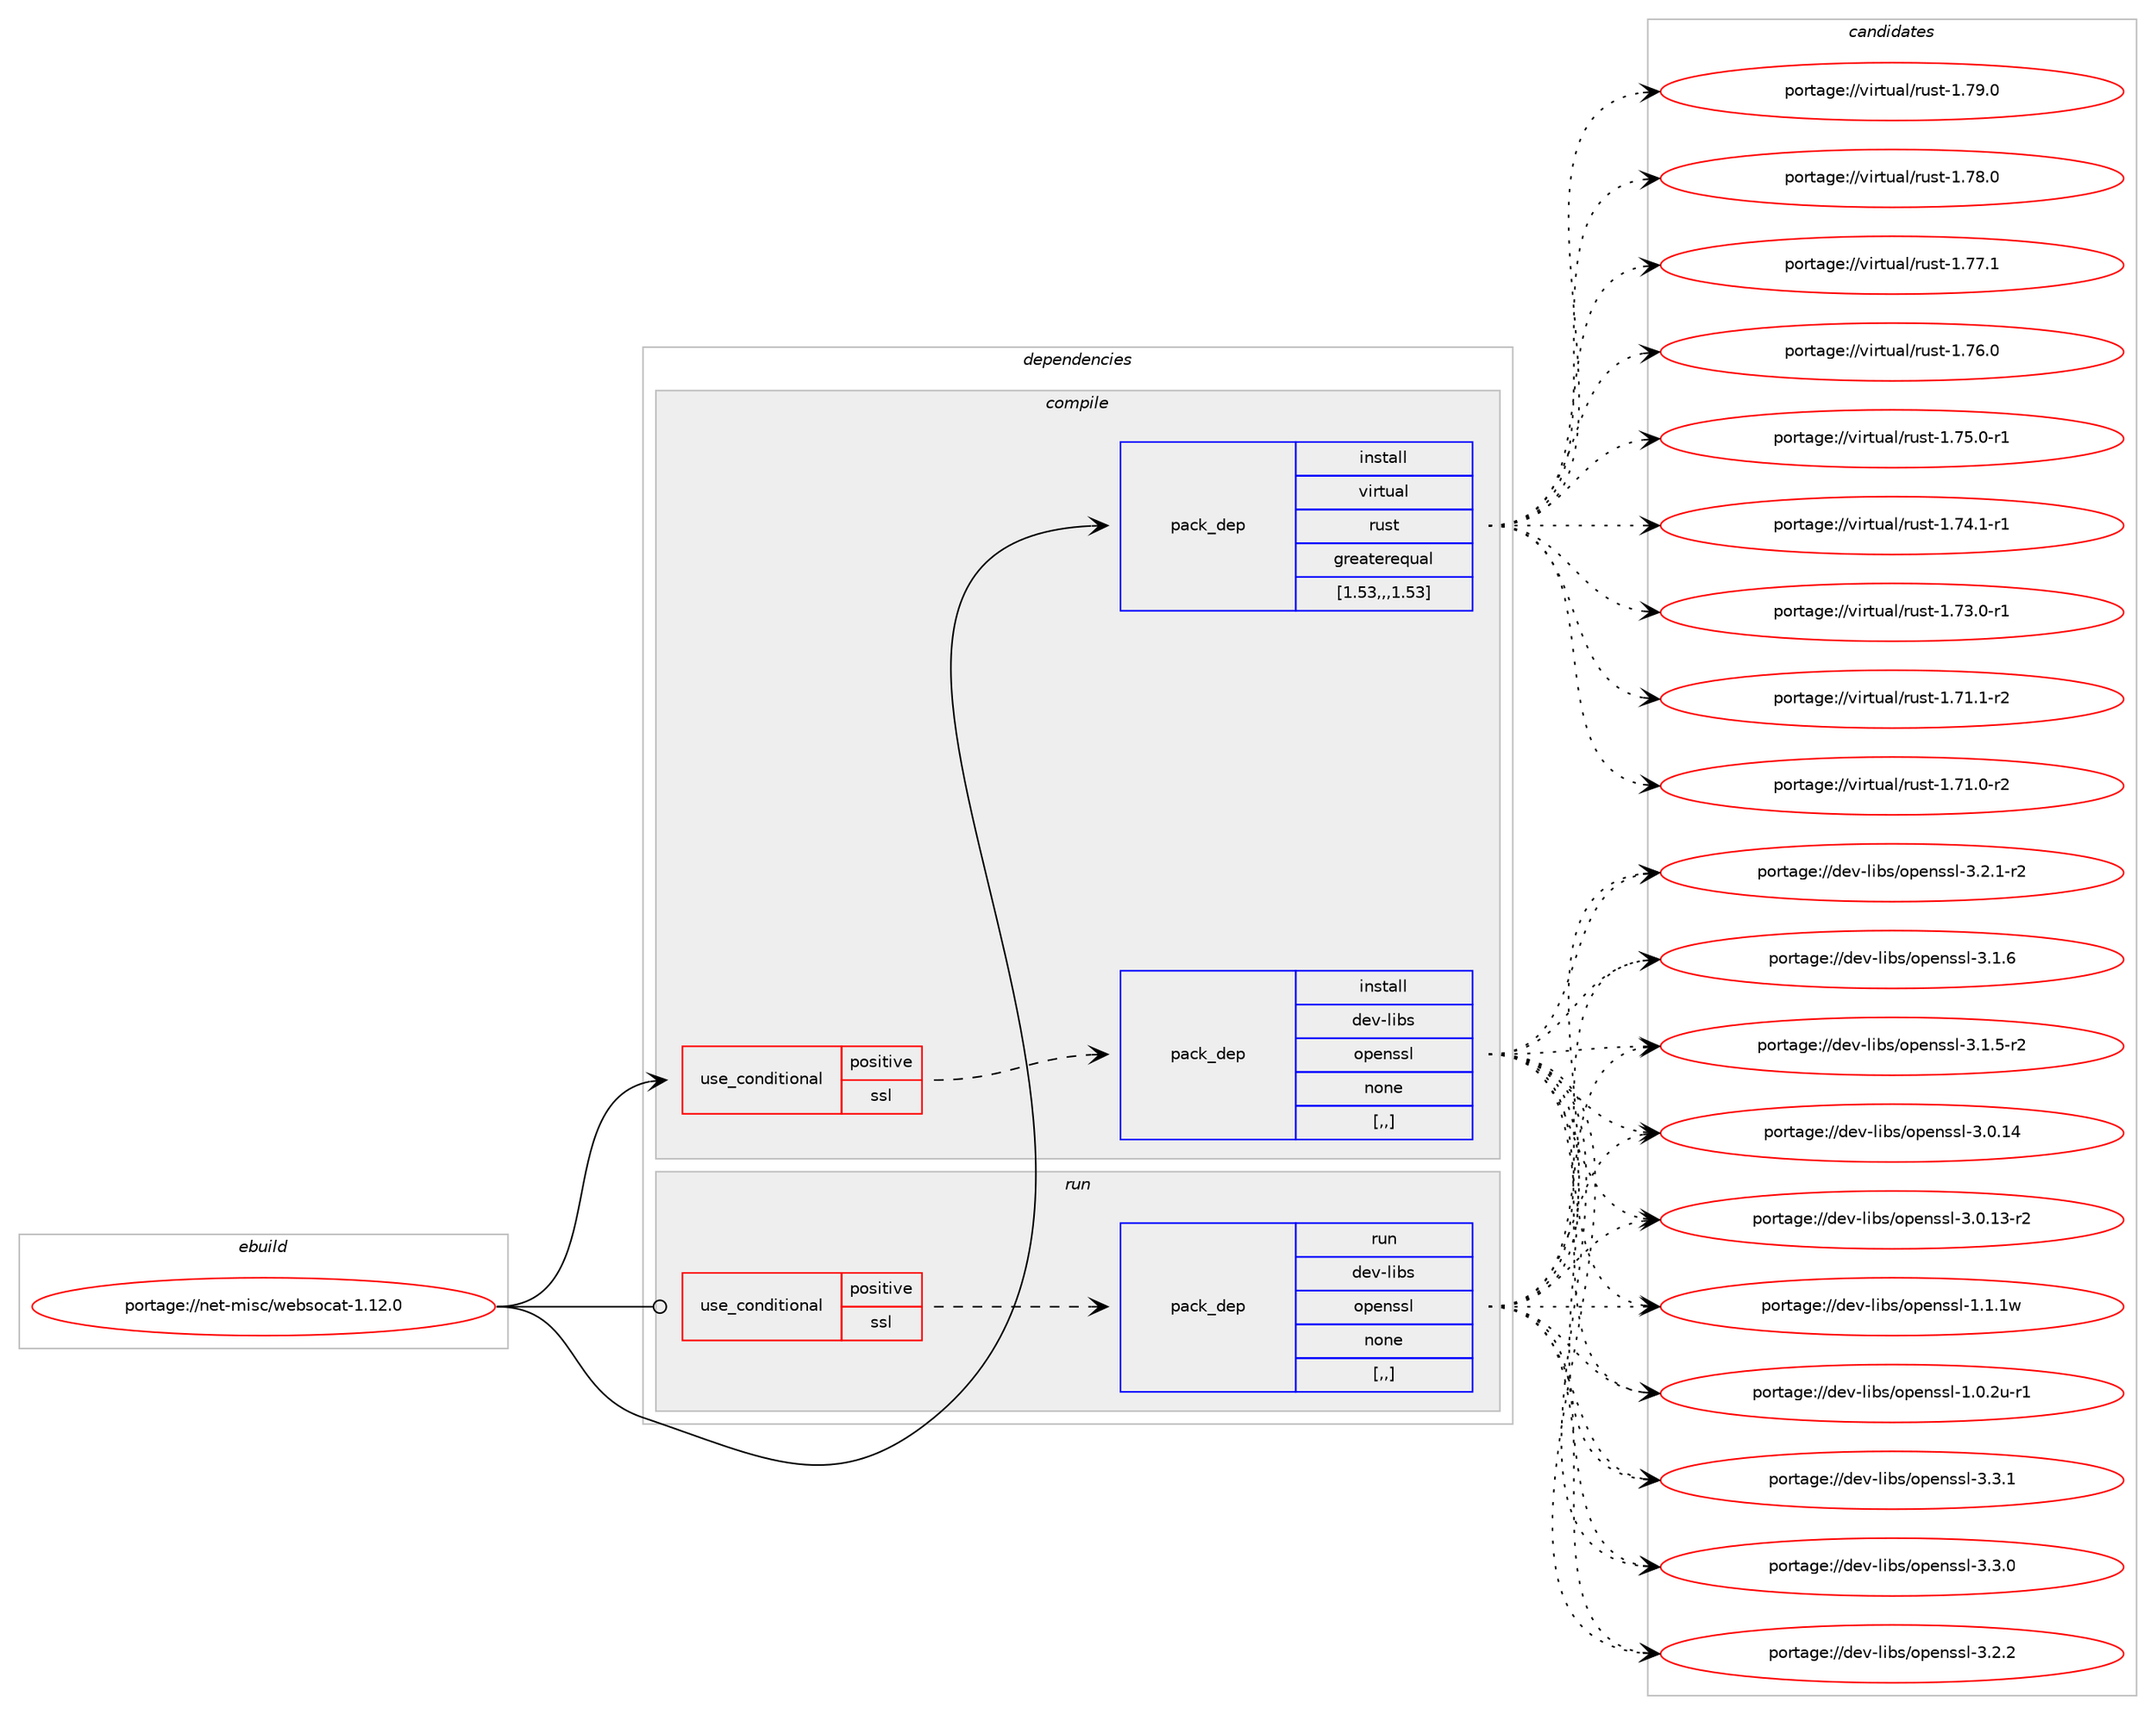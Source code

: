 digraph prolog {

# *************
# Graph options
# *************

newrank=true;
concentrate=true;
compound=true;
graph [rankdir=LR,fontname=Helvetica,fontsize=10,ranksep=1.5];#, ranksep=2.5, nodesep=0.2];
edge  [arrowhead=vee];
node  [fontname=Helvetica,fontsize=10];

# **********
# The ebuild
# **********

subgraph cluster_leftcol {
color=gray;
label=<<i>ebuild</i>>;
id [label="portage://net-misc/websocat-1.12.0", color=red, width=4, href="../net-misc/websocat-1.12.0.svg"];
}

# ****************
# The dependencies
# ****************

subgraph cluster_midcol {
color=gray;
label=<<i>dependencies</i>>;
subgraph cluster_compile {
fillcolor="#eeeeee";
style=filled;
label=<<i>compile</i>>;
subgraph cond98892 {
dependency375611 [label=<<TABLE BORDER="0" CELLBORDER="1" CELLSPACING="0" CELLPADDING="4"><TR><TD ROWSPAN="3" CELLPADDING="10">use_conditional</TD></TR><TR><TD>positive</TD></TR><TR><TD>ssl</TD></TR></TABLE>>, shape=none, color=red];
subgraph pack273982 {
dependency375612 [label=<<TABLE BORDER="0" CELLBORDER="1" CELLSPACING="0" CELLPADDING="4" WIDTH="220"><TR><TD ROWSPAN="6" CELLPADDING="30">pack_dep</TD></TR><TR><TD WIDTH="110">install</TD></TR><TR><TD>dev-libs</TD></TR><TR><TD>openssl</TD></TR><TR><TD>none</TD></TR><TR><TD>[,,]</TD></TR></TABLE>>, shape=none, color=blue];
}
dependency375611:e -> dependency375612:w [weight=20,style="dashed",arrowhead="vee"];
}
id:e -> dependency375611:w [weight=20,style="solid",arrowhead="vee"];
subgraph pack273983 {
dependency375613 [label=<<TABLE BORDER="0" CELLBORDER="1" CELLSPACING="0" CELLPADDING="4" WIDTH="220"><TR><TD ROWSPAN="6" CELLPADDING="30">pack_dep</TD></TR><TR><TD WIDTH="110">install</TD></TR><TR><TD>virtual</TD></TR><TR><TD>rust</TD></TR><TR><TD>greaterequal</TD></TR><TR><TD>[1.53,,,1.53]</TD></TR></TABLE>>, shape=none, color=blue];
}
id:e -> dependency375613:w [weight=20,style="solid",arrowhead="vee"];
}
subgraph cluster_compileandrun {
fillcolor="#eeeeee";
style=filled;
label=<<i>compile and run</i>>;
}
subgraph cluster_run {
fillcolor="#eeeeee";
style=filled;
label=<<i>run</i>>;
subgraph cond98893 {
dependency375614 [label=<<TABLE BORDER="0" CELLBORDER="1" CELLSPACING="0" CELLPADDING="4"><TR><TD ROWSPAN="3" CELLPADDING="10">use_conditional</TD></TR><TR><TD>positive</TD></TR><TR><TD>ssl</TD></TR></TABLE>>, shape=none, color=red];
subgraph pack273984 {
dependency375615 [label=<<TABLE BORDER="0" CELLBORDER="1" CELLSPACING="0" CELLPADDING="4" WIDTH="220"><TR><TD ROWSPAN="6" CELLPADDING="30">pack_dep</TD></TR><TR><TD WIDTH="110">run</TD></TR><TR><TD>dev-libs</TD></TR><TR><TD>openssl</TD></TR><TR><TD>none</TD></TR><TR><TD>[,,]</TD></TR></TABLE>>, shape=none, color=blue];
}
dependency375614:e -> dependency375615:w [weight=20,style="dashed",arrowhead="vee"];
}
id:e -> dependency375614:w [weight=20,style="solid",arrowhead="odot"];
}
}

# **************
# The candidates
# **************

subgraph cluster_choices {
rank=same;
color=gray;
label=<<i>candidates</i>>;

subgraph choice273982 {
color=black;
nodesep=1;
choice100101118451081059811547111112101110115115108455146514649 [label="portage://dev-libs/openssl-3.3.1", color=red, width=4,href="../dev-libs/openssl-3.3.1.svg"];
choice100101118451081059811547111112101110115115108455146514648 [label="portage://dev-libs/openssl-3.3.0", color=red, width=4,href="../dev-libs/openssl-3.3.0.svg"];
choice100101118451081059811547111112101110115115108455146504650 [label="portage://dev-libs/openssl-3.2.2", color=red, width=4,href="../dev-libs/openssl-3.2.2.svg"];
choice1001011184510810598115471111121011101151151084551465046494511450 [label="portage://dev-libs/openssl-3.2.1-r2", color=red, width=4,href="../dev-libs/openssl-3.2.1-r2.svg"];
choice100101118451081059811547111112101110115115108455146494654 [label="portage://dev-libs/openssl-3.1.6", color=red, width=4,href="../dev-libs/openssl-3.1.6.svg"];
choice1001011184510810598115471111121011101151151084551464946534511450 [label="portage://dev-libs/openssl-3.1.5-r2", color=red, width=4,href="../dev-libs/openssl-3.1.5-r2.svg"];
choice10010111845108105981154711111210111011511510845514648464952 [label="portage://dev-libs/openssl-3.0.14", color=red, width=4,href="../dev-libs/openssl-3.0.14.svg"];
choice100101118451081059811547111112101110115115108455146484649514511450 [label="portage://dev-libs/openssl-3.0.13-r2", color=red, width=4,href="../dev-libs/openssl-3.0.13-r2.svg"];
choice100101118451081059811547111112101110115115108454946494649119 [label="portage://dev-libs/openssl-1.1.1w", color=red, width=4,href="../dev-libs/openssl-1.1.1w.svg"];
choice1001011184510810598115471111121011101151151084549464846501174511449 [label="portage://dev-libs/openssl-1.0.2u-r1", color=red, width=4,href="../dev-libs/openssl-1.0.2u-r1.svg"];
dependency375612:e -> choice100101118451081059811547111112101110115115108455146514649:w [style=dotted,weight="100"];
dependency375612:e -> choice100101118451081059811547111112101110115115108455146514648:w [style=dotted,weight="100"];
dependency375612:e -> choice100101118451081059811547111112101110115115108455146504650:w [style=dotted,weight="100"];
dependency375612:e -> choice1001011184510810598115471111121011101151151084551465046494511450:w [style=dotted,weight="100"];
dependency375612:e -> choice100101118451081059811547111112101110115115108455146494654:w [style=dotted,weight="100"];
dependency375612:e -> choice1001011184510810598115471111121011101151151084551464946534511450:w [style=dotted,weight="100"];
dependency375612:e -> choice10010111845108105981154711111210111011511510845514648464952:w [style=dotted,weight="100"];
dependency375612:e -> choice100101118451081059811547111112101110115115108455146484649514511450:w [style=dotted,weight="100"];
dependency375612:e -> choice100101118451081059811547111112101110115115108454946494649119:w [style=dotted,weight="100"];
dependency375612:e -> choice1001011184510810598115471111121011101151151084549464846501174511449:w [style=dotted,weight="100"];
}
subgraph choice273983 {
color=black;
nodesep=1;
choice118105114116117971084711411711511645494655574648 [label="portage://virtual/rust-1.79.0", color=red, width=4,href="../virtual/rust-1.79.0.svg"];
choice118105114116117971084711411711511645494655564648 [label="portage://virtual/rust-1.78.0", color=red, width=4,href="../virtual/rust-1.78.0.svg"];
choice118105114116117971084711411711511645494655554649 [label="portage://virtual/rust-1.77.1", color=red, width=4,href="../virtual/rust-1.77.1.svg"];
choice118105114116117971084711411711511645494655544648 [label="portage://virtual/rust-1.76.0", color=red, width=4,href="../virtual/rust-1.76.0.svg"];
choice1181051141161179710847114117115116454946555346484511449 [label="portage://virtual/rust-1.75.0-r1", color=red, width=4,href="../virtual/rust-1.75.0-r1.svg"];
choice1181051141161179710847114117115116454946555246494511449 [label="portage://virtual/rust-1.74.1-r1", color=red, width=4,href="../virtual/rust-1.74.1-r1.svg"];
choice1181051141161179710847114117115116454946555146484511449 [label="portage://virtual/rust-1.73.0-r1", color=red, width=4,href="../virtual/rust-1.73.0-r1.svg"];
choice1181051141161179710847114117115116454946554946494511450 [label="portage://virtual/rust-1.71.1-r2", color=red, width=4,href="../virtual/rust-1.71.1-r2.svg"];
choice1181051141161179710847114117115116454946554946484511450 [label="portage://virtual/rust-1.71.0-r2", color=red, width=4,href="../virtual/rust-1.71.0-r2.svg"];
dependency375613:e -> choice118105114116117971084711411711511645494655574648:w [style=dotted,weight="100"];
dependency375613:e -> choice118105114116117971084711411711511645494655564648:w [style=dotted,weight="100"];
dependency375613:e -> choice118105114116117971084711411711511645494655554649:w [style=dotted,weight="100"];
dependency375613:e -> choice118105114116117971084711411711511645494655544648:w [style=dotted,weight="100"];
dependency375613:e -> choice1181051141161179710847114117115116454946555346484511449:w [style=dotted,weight="100"];
dependency375613:e -> choice1181051141161179710847114117115116454946555246494511449:w [style=dotted,weight="100"];
dependency375613:e -> choice1181051141161179710847114117115116454946555146484511449:w [style=dotted,weight="100"];
dependency375613:e -> choice1181051141161179710847114117115116454946554946494511450:w [style=dotted,weight="100"];
dependency375613:e -> choice1181051141161179710847114117115116454946554946484511450:w [style=dotted,weight="100"];
}
subgraph choice273984 {
color=black;
nodesep=1;
choice100101118451081059811547111112101110115115108455146514649 [label="portage://dev-libs/openssl-3.3.1", color=red, width=4,href="../dev-libs/openssl-3.3.1.svg"];
choice100101118451081059811547111112101110115115108455146514648 [label="portage://dev-libs/openssl-3.3.0", color=red, width=4,href="../dev-libs/openssl-3.3.0.svg"];
choice100101118451081059811547111112101110115115108455146504650 [label="portage://dev-libs/openssl-3.2.2", color=red, width=4,href="../dev-libs/openssl-3.2.2.svg"];
choice1001011184510810598115471111121011101151151084551465046494511450 [label="portage://dev-libs/openssl-3.2.1-r2", color=red, width=4,href="../dev-libs/openssl-3.2.1-r2.svg"];
choice100101118451081059811547111112101110115115108455146494654 [label="portage://dev-libs/openssl-3.1.6", color=red, width=4,href="../dev-libs/openssl-3.1.6.svg"];
choice1001011184510810598115471111121011101151151084551464946534511450 [label="portage://dev-libs/openssl-3.1.5-r2", color=red, width=4,href="../dev-libs/openssl-3.1.5-r2.svg"];
choice10010111845108105981154711111210111011511510845514648464952 [label="portage://dev-libs/openssl-3.0.14", color=red, width=4,href="../dev-libs/openssl-3.0.14.svg"];
choice100101118451081059811547111112101110115115108455146484649514511450 [label="portage://dev-libs/openssl-3.0.13-r2", color=red, width=4,href="../dev-libs/openssl-3.0.13-r2.svg"];
choice100101118451081059811547111112101110115115108454946494649119 [label="portage://dev-libs/openssl-1.1.1w", color=red, width=4,href="../dev-libs/openssl-1.1.1w.svg"];
choice1001011184510810598115471111121011101151151084549464846501174511449 [label="portage://dev-libs/openssl-1.0.2u-r1", color=red, width=4,href="../dev-libs/openssl-1.0.2u-r1.svg"];
dependency375615:e -> choice100101118451081059811547111112101110115115108455146514649:w [style=dotted,weight="100"];
dependency375615:e -> choice100101118451081059811547111112101110115115108455146514648:w [style=dotted,weight="100"];
dependency375615:e -> choice100101118451081059811547111112101110115115108455146504650:w [style=dotted,weight="100"];
dependency375615:e -> choice1001011184510810598115471111121011101151151084551465046494511450:w [style=dotted,weight="100"];
dependency375615:e -> choice100101118451081059811547111112101110115115108455146494654:w [style=dotted,weight="100"];
dependency375615:e -> choice1001011184510810598115471111121011101151151084551464946534511450:w [style=dotted,weight="100"];
dependency375615:e -> choice10010111845108105981154711111210111011511510845514648464952:w [style=dotted,weight="100"];
dependency375615:e -> choice100101118451081059811547111112101110115115108455146484649514511450:w [style=dotted,weight="100"];
dependency375615:e -> choice100101118451081059811547111112101110115115108454946494649119:w [style=dotted,weight="100"];
dependency375615:e -> choice1001011184510810598115471111121011101151151084549464846501174511449:w [style=dotted,weight="100"];
}
}

}
